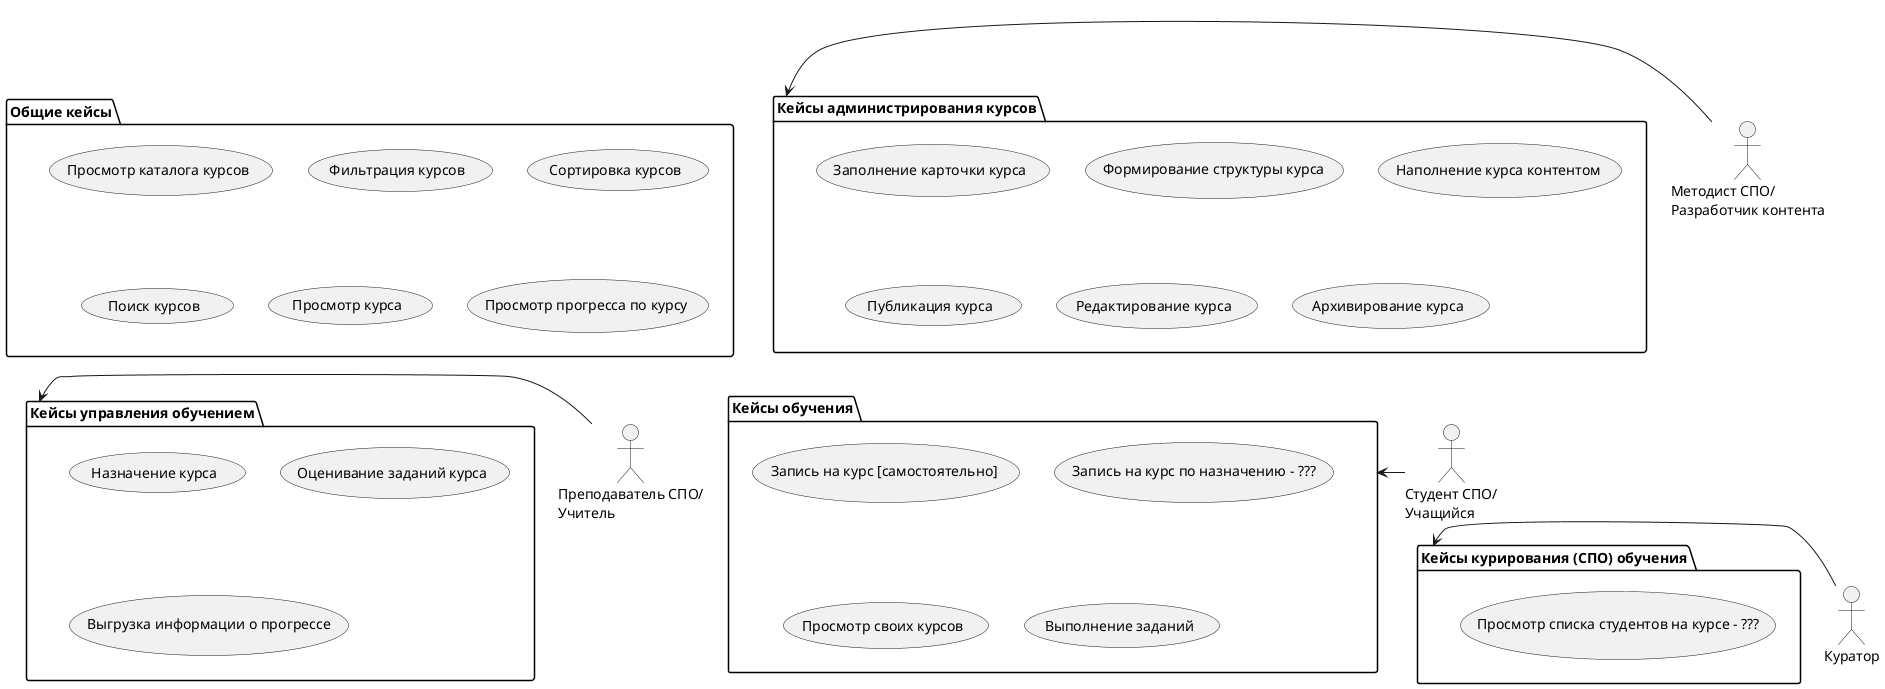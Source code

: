 @startuml
'left to right direction

actor "Методист СПО/\nРазработчик контента" as Contenter
actor "Преподаватель СПО/\nУчитель" as Teacher
actor "Студент СПО/\nУчащийся" as Student
actor "Куратор" as Curator

package P0 as "Общие кейсы" {
    (Просмотр каталога курсов) as UC1
    (Фильтрация курсов) as UC2
    (Сортировка курсов) as UC2_1
    (Поиск курсов) as UC2_2
    (Просмотр курса) as UC3_0
    (Просмотр прогресса по курсу) as UC3
}

package P1 as "Кейсы администрирования курсов" {
    (Заполнение карточки курса) as UC4
    (Формирование структуры курса) as UC5
    (Наполнение курса контентом) as UC6
    (Публикация курса) as UC7
    (Редактирование курса) as UC8
    (Архивирование курса) as UC9
}

package P2 as "Кейсы управления обучением" {
    (Назначение курса) as UC10
    (Оценивание заданий курса) as UC11
    (Выгрузка информации о прогрессе) as UC12
}

package P3 as "Кейсы обучения" {
    (Запись на курс [самостоятельно] ) as UC13
    (Запись на курс по назначению - ???) as UC14
    (Просмотр своих курсов) as UC15
    (Выполнение заданий) as UC16
}

package P4 as "Кейсы курирования (СПО) обучения" {
    (Просмотр списка студентов на курсе - ???) as UC17
}

'Связи между ролями и пакетами
P0 -[hidden]> P1
Contenter -> P1
Teacher -> P2
P2 -[hidden]> P3
Student -> P3
P3 -[hidden]-> P4
Curator -> P4

@enduml
